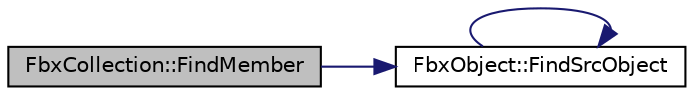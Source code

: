 digraph "FbxCollection::FindMember"
{
  edge [fontname="Helvetica",fontsize="10",labelfontname="Helvetica",labelfontsize="10"];
  node [fontname="Helvetica",fontsize="10",shape=record];
  rankdir="LR";
  Node8 [label="FbxCollection::FindMember",height=0.2,width=0.4,color="black", fillcolor="grey75", style="filled", fontcolor="black"];
  Node8 -> Node9 [color="midnightblue",fontsize="10",style="solid"];
  Node9 [label="FbxObject::FindSrcObject",height=0.2,width=0.4,color="black", fillcolor="white", style="filled",URL="$class_fbx_object.html#a4d79f8261eb00b343c59563d2aa720d5"];
  Node9 -> Node9 [color="midnightblue",fontsize="10",style="solid"];
}
